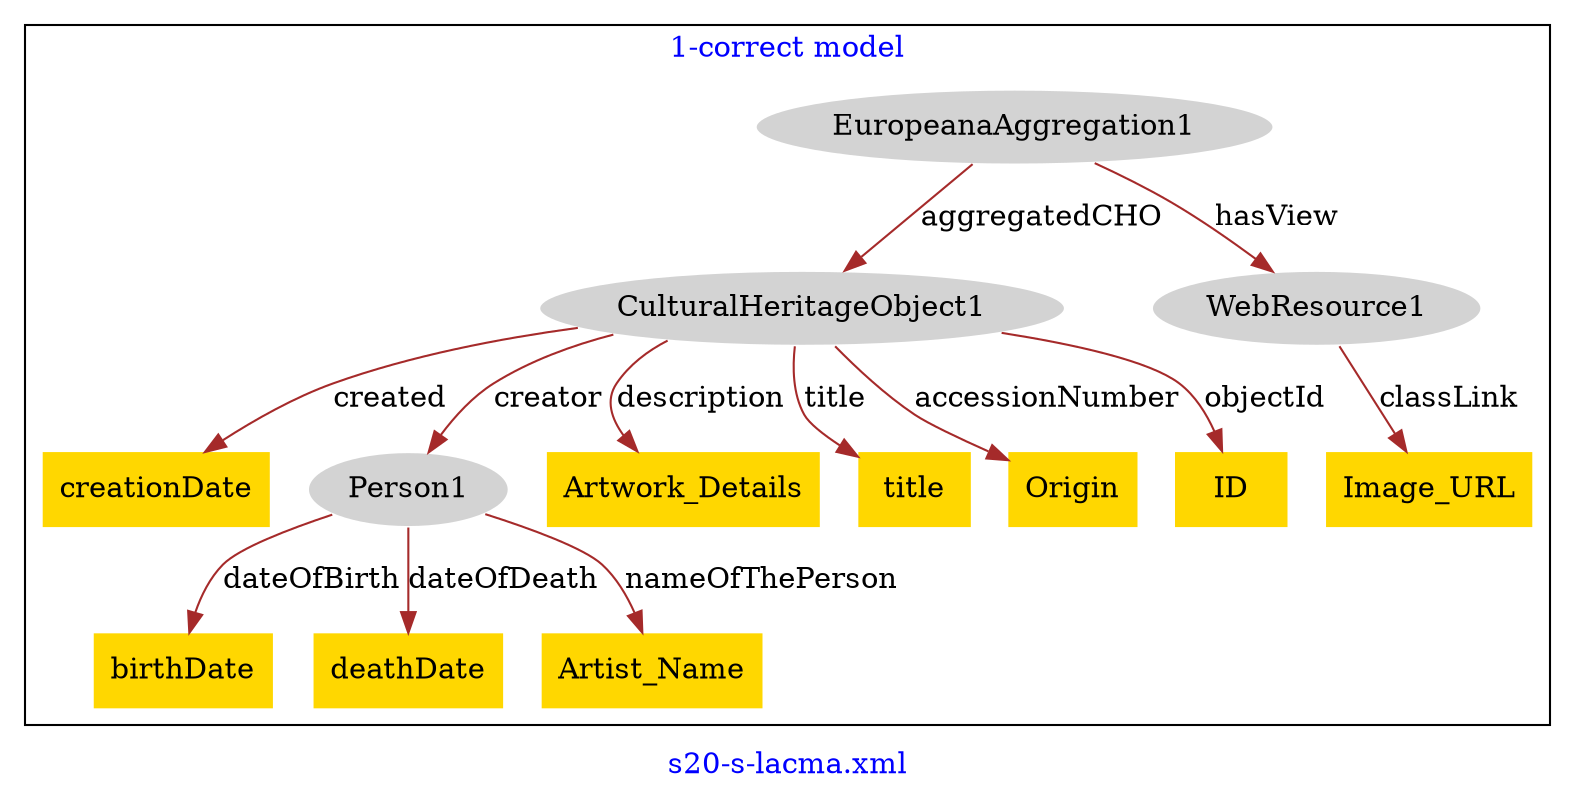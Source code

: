 digraph n0 {
fontcolor="blue"
remincross="true"
label="s20-s-lacma.xml"
subgraph cluster_0 {
label="1-correct model"
n2[style="filled",color="white",fillcolor="lightgray",label="CulturalHeritageObject1"];
n3[shape="plaintext",style="filled",fillcolor="gold",label="creationDate"];
n4[style="filled",color="white",fillcolor="lightgray",label="Person1"];
n5[shape="plaintext",style="filled",fillcolor="gold",label="Artwork_Details"];
n6[shape="plaintext",style="filled",fillcolor="gold",label="title"];
n7[shape="plaintext",style="filled",fillcolor="gold",label="Origin"];
n8[shape="plaintext",style="filled",fillcolor="gold",label="ID"];
n9[shape="plaintext",style="filled",fillcolor="gold",label="birthDate"];
n10[shape="plaintext",style="filled",fillcolor="gold",label="deathDate"];
n11[shape="plaintext",style="filled",fillcolor="gold",label="Artist_Name"];
n12[style="filled",color="white",fillcolor="lightgray",label="EuropeanaAggregation1"];
n13[style="filled",color="white",fillcolor="lightgray",label="WebResource1"];
n14[shape="plaintext",style="filled",fillcolor="gold",label="Image_URL"];
}
subgraph cluster_1 {
label="candidate 0\nlink coherence:1.0\nconfidence:0.0\ncost:0.0\n-precision:0.0-recall:0.0"
}
n2 -> n3[color="brown",fontcolor="black",label="created"]
n2 -> n4[color="brown",fontcolor="black",label="creator"]
n2 -> n5[color="brown",fontcolor="black",label="description"]
n2 -> n6[color="brown",fontcolor="black",label="title"]
n2 -> n7[color="brown",fontcolor="black",label="accessionNumber"]
n2 -> n8[color="brown",fontcolor="black",label="objectId"]
n4 -> n9[color="brown",fontcolor="black",label="dateOfBirth"]
n4 -> n10[color="brown",fontcolor="black",label="dateOfDeath"]
n4 -> n11[color="brown",fontcolor="black",label="nameOfThePerson"]
n12 -> n2[color="brown",fontcolor="black",label="aggregatedCHO"]
n12 -> n13[color="brown",fontcolor="black",label="hasView"]
n13 -> n14[color="brown",fontcolor="black",label="classLink"]
}
